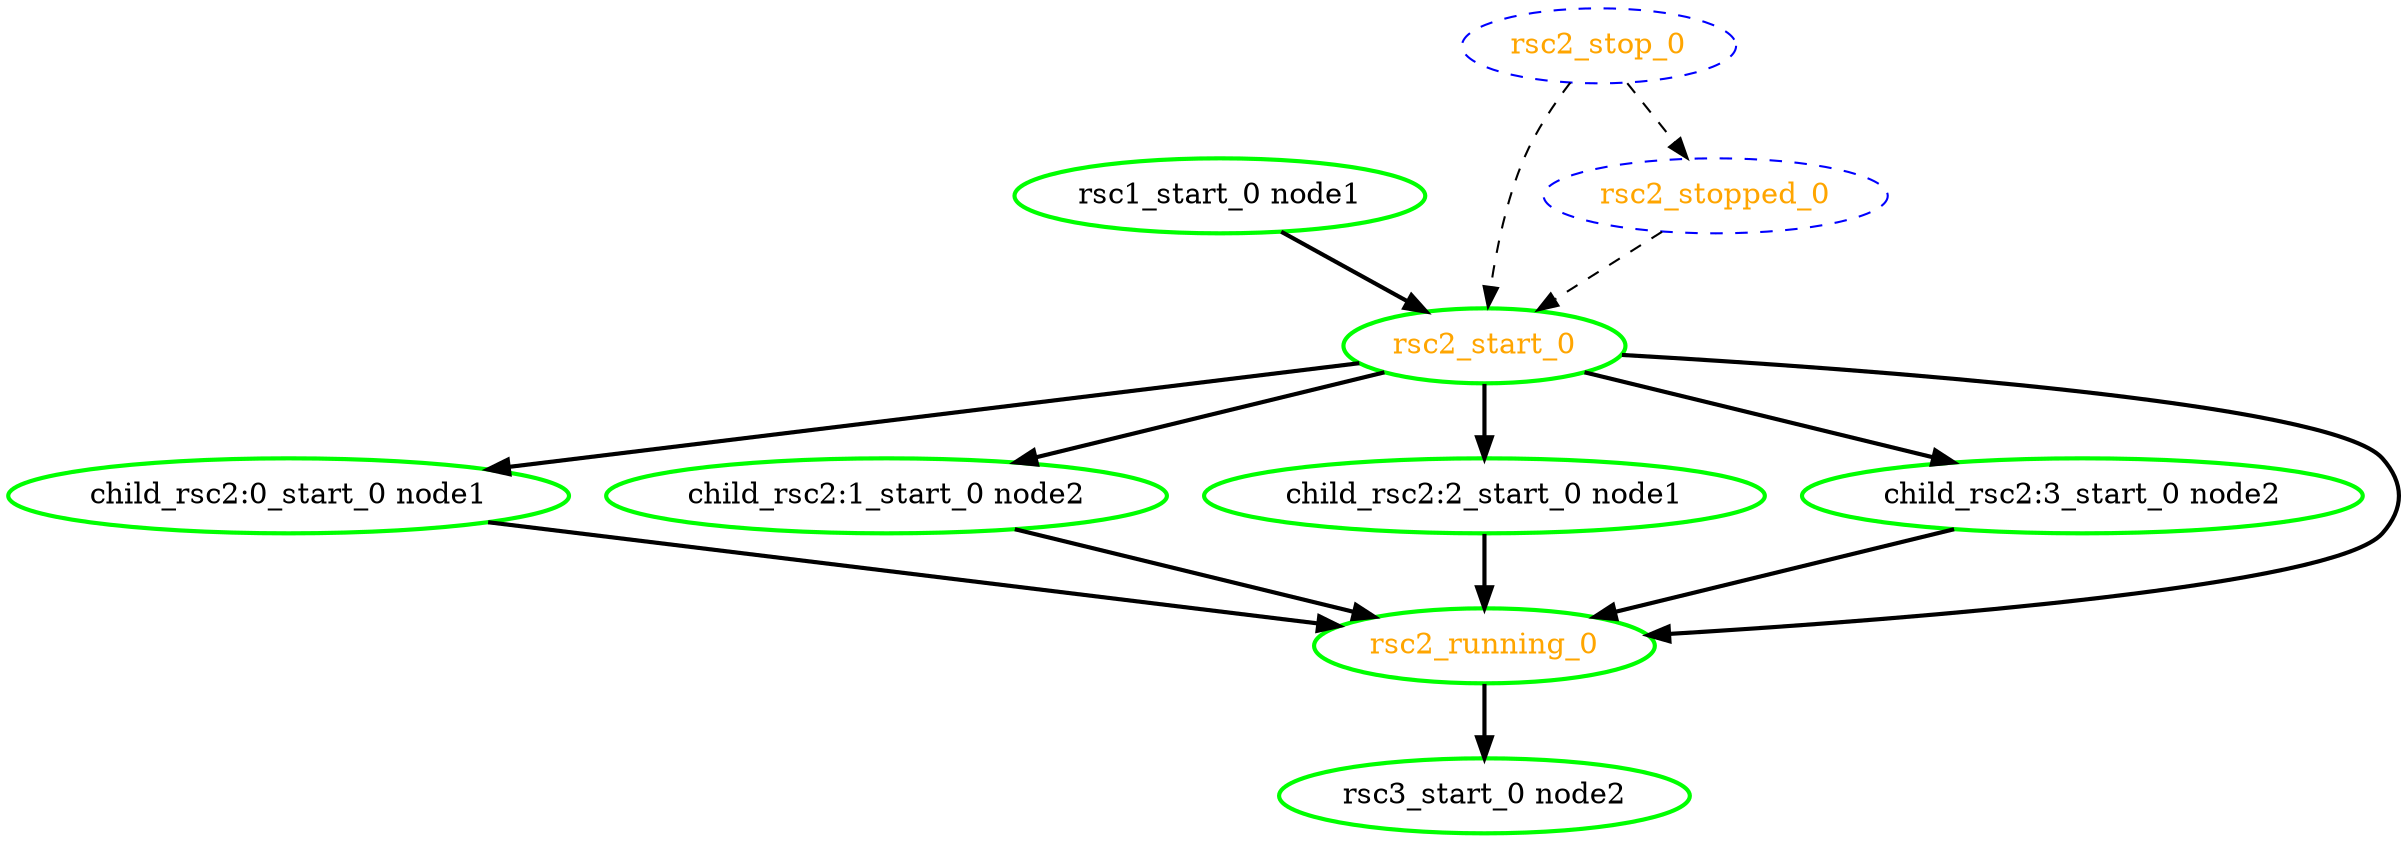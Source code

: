 digraph "g" {
	size = "30,30"
"rsc1_start_0 node1" [ style=bold color="green" fontcolor="black" ]
"child_rsc2:0_start_0 node1" [ style=bold color="green" fontcolor="black" ]
"child_rsc2:1_start_0 node2" [ style=bold color="green" fontcolor="black" ]
"child_rsc2:2_start_0 node1" [ style=bold color="green" fontcolor="black" ]
"child_rsc2:3_start_0 node2" [ style=bold color="green" fontcolor="black" ]
"rsc2_start_0" [ style=bold color="green" fontcolor="orange" ]
"rsc2_running_0" [ style=bold color="green" fontcolor="orange" ]
"rsc2_stop_0" [ style="dashed" color="blue" fontcolor="orange" ]
"rsc2_stopped_0" [ style="dashed" color="blue" fontcolor="orange" ]
"rsc3_start_0 node2" [ style=bold color="green" fontcolor="black" ]
"rsc2_start_0" -> "child_rsc2:0_start_0 node1" [ style = bold]
"rsc2_start_0" -> "child_rsc2:1_start_0 node2" [ style = bold]
"rsc2_start_0" -> "child_rsc2:2_start_0 node1" [ style = bold]
"rsc2_start_0" -> "child_rsc2:3_start_0 node2" [ style = bold]
"rsc1_start_0 node1" -> "rsc2_start_0" [ style = bold]
"rsc2_stop_0" -> "rsc2_start_0" [ style = dashed]
"rsc2_stopped_0" -> "rsc2_start_0" [ style = dashed]
"child_rsc2:0_start_0 node1" -> "rsc2_running_0" [ style = bold]
"child_rsc2:1_start_0 node2" -> "rsc2_running_0" [ style = bold]
"child_rsc2:2_start_0 node1" -> "rsc2_running_0" [ style = bold]
"child_rsc2:3_start_0 node2" -> "rsc2_running_0" [ style = bold]
"rsc2_start_0" -> "rsc2_running_0" [ style = bold]
"rsc2_stop_0" -> "rsc2_stopped_0" [ style = dashed]
"rsc2_running_0" -> "rsc3_start_0 node2" [ style = bold]
}
